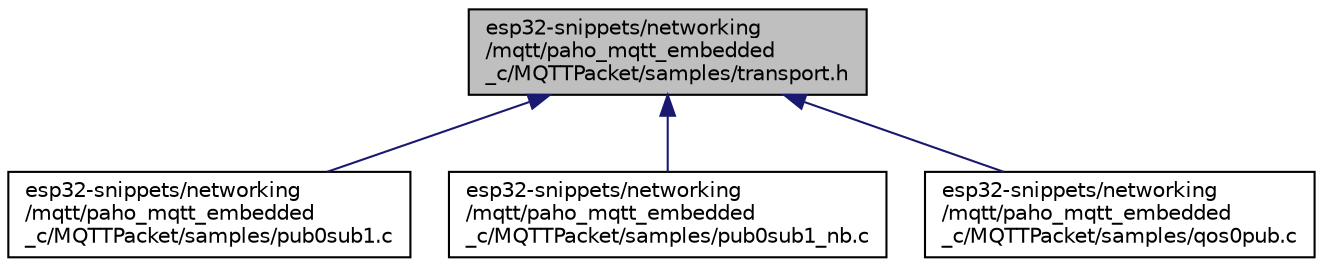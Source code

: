 digraph "esp32-snippets/networking/mqtt/paho_mqtt_embedded_c/MQTTPacket/samples/transport.h"
{
  edge [fontname="Helvetica",fontsize="10",labelfontname="Helvetica",labelfontsize="10"];
  node [fontname="Helvetica",fontsize="10",shape=record];
  Node1 [label="esp32-snippets/networking\l/mqtt/paho_mqtt_embedded\l_c/MQTTPacket/samples/transport.h",height=0.2,width=0.4,color="black", fillcolor="grey75", style="filled", fontcolor="black"];
  Node1 -> Node2 [dir="back",color="midnightblue",fontsize="10",style="solid",fontname="Helvetica"];
  Node2 [label="esp32-snippets/networking\l/mqtt/paho_mqtt_embedded\l_c/MQTTPacket/samples/pub0sub1.c",height=0.2,width=0.4,color="black", fillcolor="white", style="filled",URL="$pub0sub1_8c.html"];
  Node1 -> Node3 [dir="back",color="midnightblue",fontsize="10",style="solid",fontname="Helvetica"];
  Node3 [label="esp32-snippets/networking\l/mqtt/paho_mqtt_embedded\l_c/MQTTPacket/samples/pub0sub1_nb.c",height=0.2,width=0.4,color="black", fillcolor="white", style="filled",URL="$pub0sub1__nb_8c.html"];
  Node1 -> Node4 [dir="back",color="midnightblue",fontsize="10",style="solid",fontname="Helvetica"];
  Node4 [label="esp32-snippets/networking\l/mqtt/paho_mqtt_embedded\l_c/MQTTPacket/samples/qos0pub.c",height=0.2,width=0.4,color="black", fillcolor="white", style="filled",URL="$qos0pub_8c.html"];
}
